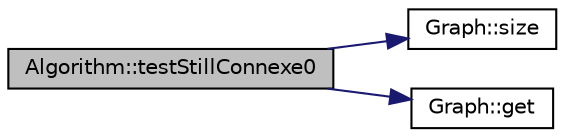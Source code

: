 digraph "Algorithm::testStillConnexe0"
{
  edge [fontname="Helvetica",fontsize="10",labelfontname="Helvetica",labelfontsize="10"];
  node [fontname="Helvetica",fontsize="10",shape=record];
  rankdir="LR";
  Node304 [label="Algorithm::testStillConnexe0",height=0.2,width=0.4,color="black", fillcolor="grey75", style="filled", fontcolor="black"];
  Node304 -> Node305 [color="midnightblue",fontsize="10",style="solid",fontname="Helvetica"];
  Node305 [label="Graph::size",height=0.2,width=0.4,color="black", fillcolor="white", style="filled",URL="$class_graph.html#a6539d03f6d3f42042196f0f79455bdd8",tooltip="Size() "];
  Node304 -> Node306 [color="midnightblue",fontsize="10",style="solid",fontname="Helvetica"];
  Node306 [label="Graph::get",height=0.2,width=0.4,color="black", fillcolor="white", style="filled",URL="$class_graph.html#a78762961b8cf256a828c80cb7ec26021",tooltip="get "];
}
